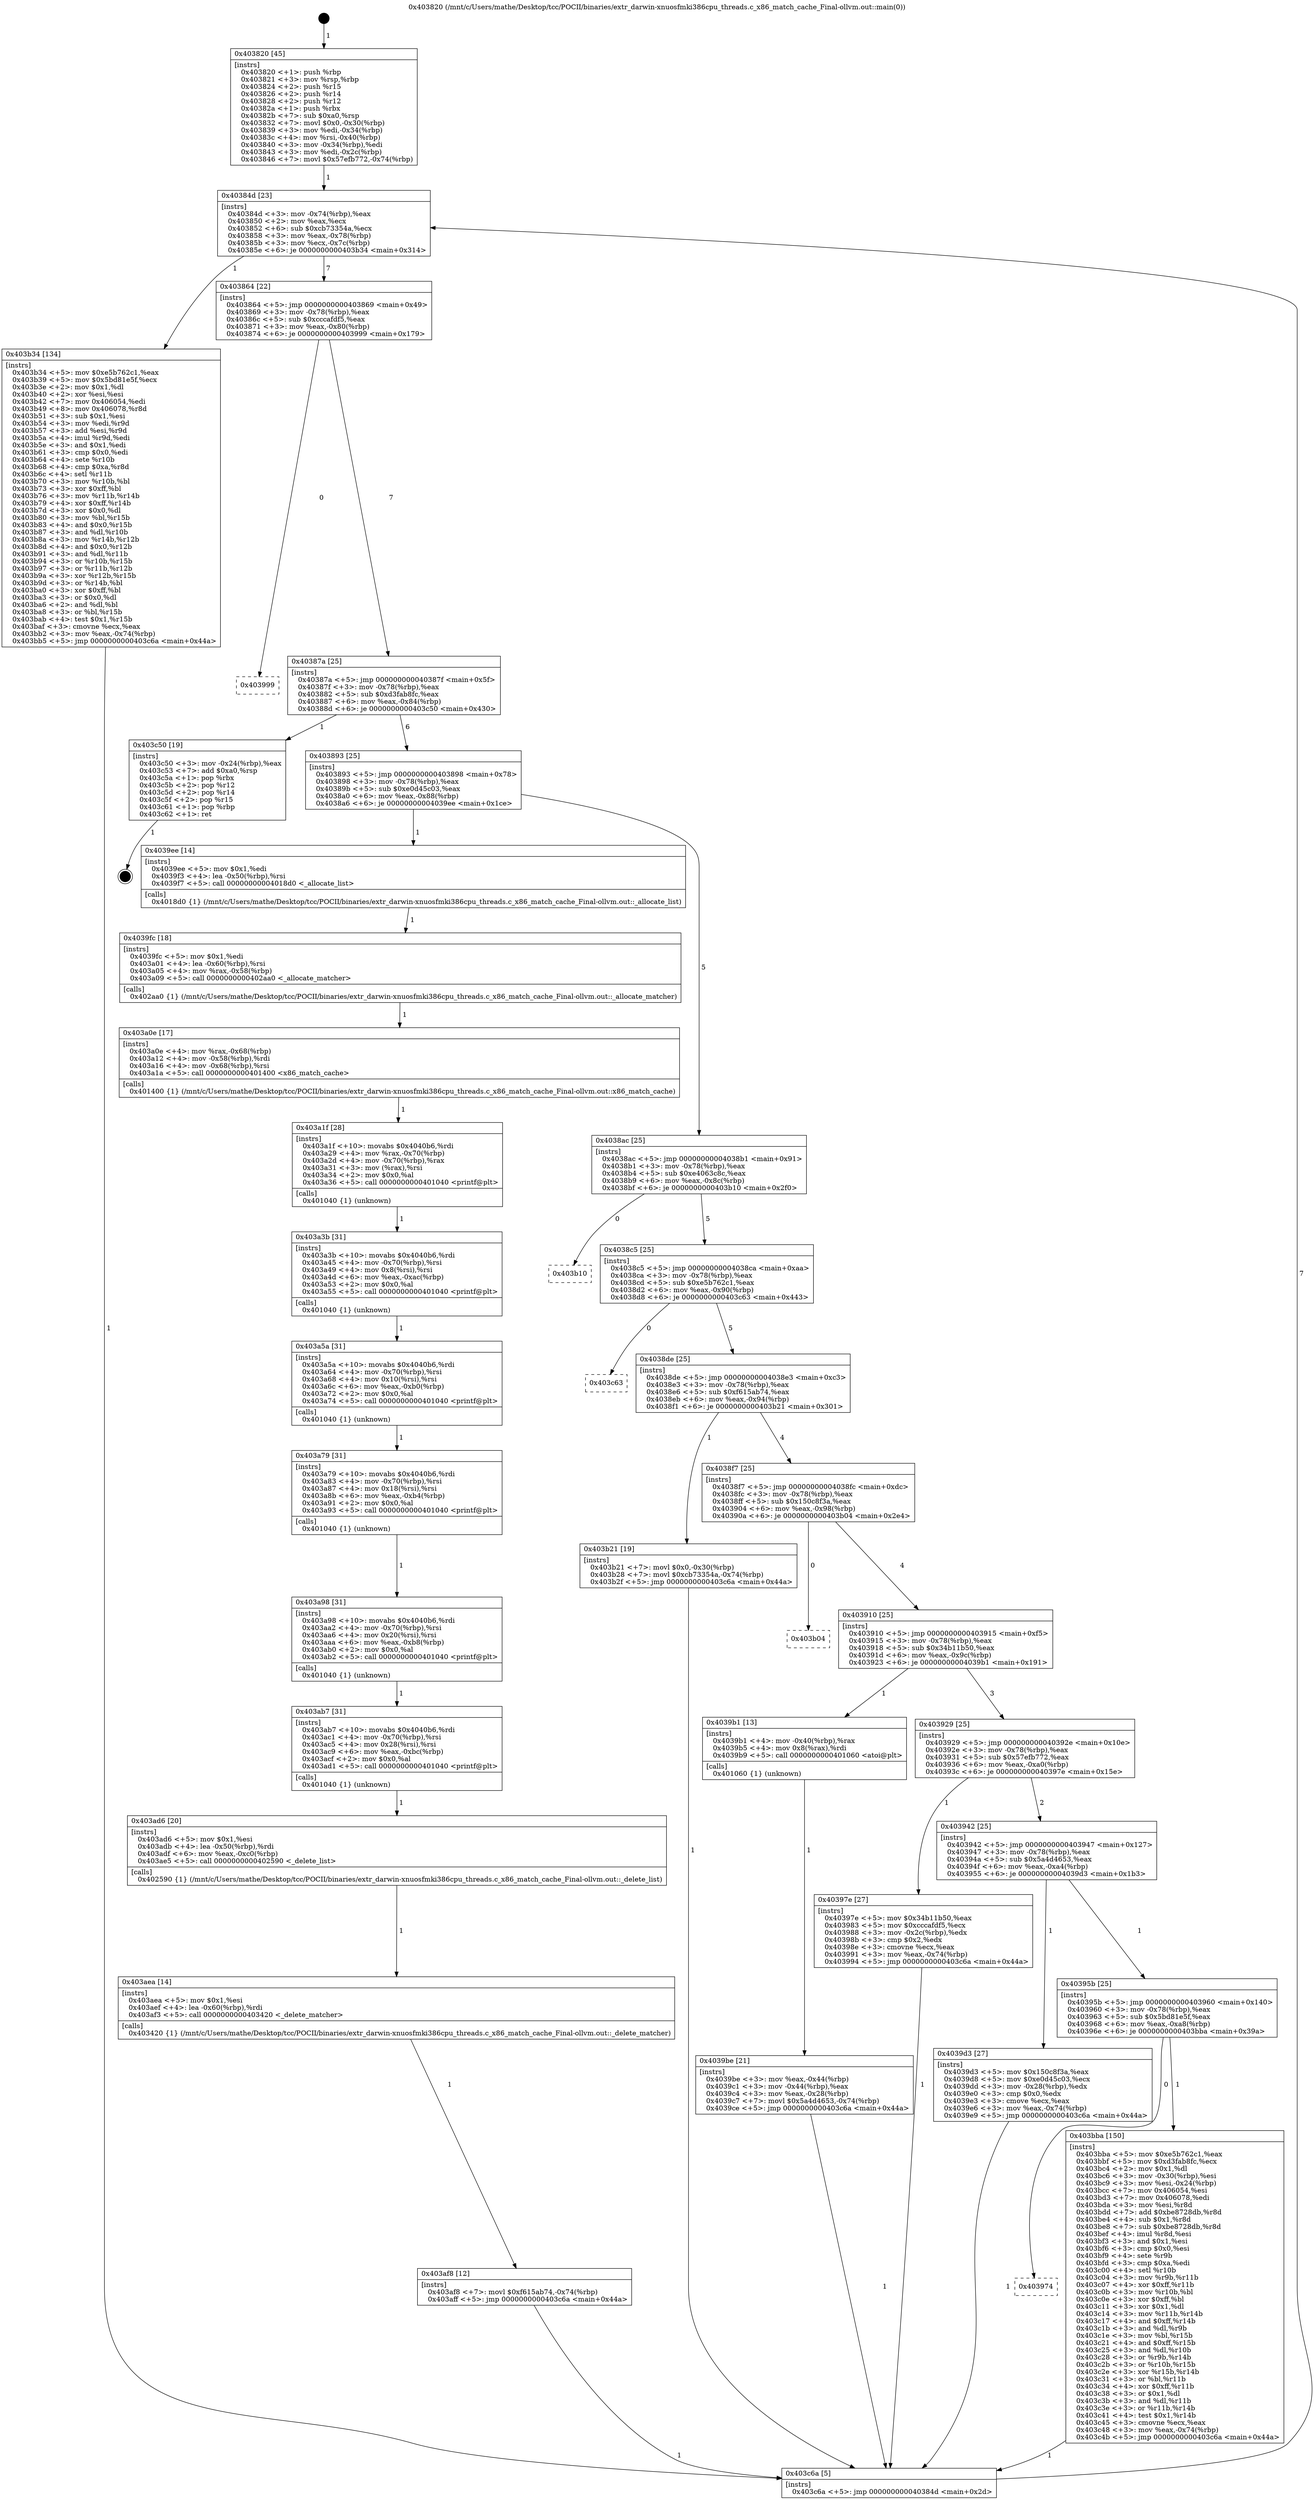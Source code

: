 digraph "0x403820" {
  label = "0x403820 (/mnt/c/Users/mathe/Desktop/tcc/POCII/binaries/extr_darwin-xnuosfmki386cpu_threads.c_x86_match_cache_Final-ollvm.out::main(0))"
  labelloc = "t"
  node[shape=record]

  Entry [label="",width=0.3,height=0.3,shape=circle,fillcolor=black,style=filled]
  "0x40384d" [label="{
     0x40384d [23]\l
     | [instrs]\l
     &nbsp;&nbsp;0x40384d \<+3\>: mov -0x74(%rbp),%eax\l
     &nbsp;&nbsp;0x403850 \<+2\>: mov %eax,%ecx\l
     &nbsp;&nbsp;0x403852 \<+6\>: sub $0xcb73354a,%ecx\l
     &nbsp;&nbsp;0x403858 \<+3\>: mov %eax,-0x78(%rbp)\l
     &nbsp;&nbsp;0x40385b \<+3\>: mov %ecx,-0x7c(%rbp)\l
     &nbsp;&nbsp;0x40385e \<+6\>: je 0000000000403b34 \<main+0x314\>\l
  }"]
  "0x403b34" [label="{
     0x403b34 [134]\l
     | [instrs]\l
     &nbsp;&nbsp;0x403b34 \<+5\>: mov $0xe5b762c1,%eax\l
     &nbsp;&nbsp;0x403b39 \<+5\>: mov $0x5bd81e5f,%ecx\l
     &nbsp;&nbsp;0x403b3e \<+2\>: mov $0x1,%dl\l
     &nbsp;&nbsp;0x403b40 \<+2\>: xor %esi,%esi\l
     &nbsp;&nbsp;0x403b42 \<+7\>: mov 0x406054,%edi\l
     &nbsp;&nbsp;0x403b49 \<+8\>: mov 0x406078,%r8d\l
     &nbsp;&nbsp;0x403b51 \<+3\>: sub $0x1,%esi\l
     &nbsp;&nbsp;0x403b54 \<+3\>: mov %edi,%r9d\l
     &nbsp;&nbsp;0x403b57 \<+3\>: add %esi,%r9d\l
     &nbsp;&nbsp;0x403b5a \<+4\>: imul %r9d,%edi\l
     &nbsp;&nbsp;0x403b5e \<+3\>: and $0x1,%edi\l
     &nbsp;&nbsp;0x403b61 \<+3\>: cmp $0x0,%edi\l
     &nbsp;&nbsp;0x403b64 \<+4\>: sete %r10b\l
     &nbsp;&nbsp;0x403b68 \<+4\>: cmp $0xa,%r8d\l
     &nbsp;&nbsp;0x403b6c \<+4\>: setl %r11b\l
     &nbsp;&nbsp;0x403b70 \<+3\>: mov %r10b,%bl\l
     &nbsp;&nbsp;0x403b73 \<+3\>: xor $0xff,%bl\l
     &nbsp;&nbsp;0x403b76 \<+3\>: mov %r11b,%r14b\l
     &nbsp;&nbsp;0x403b79 \<+4\>: xor $0xff,%r14b\l
     &nbsp;&nbsp;0x403b7d \<+3\>: xor $0x0,%dl\l
     &nbsp;&nbsp;0x403b80 \<+3\>: mov %bl,%r15b\l
     &nbsp;&nbsp;0x403b83 \<+4\>: and $0x0,%r15b\l
     &nbsp;&nbsp;0x403b87 \<+3\>: and %dl,%r10b\l
     &nbsp;&nbsp;0x403b8a \<+3\>: mov %r14b,%r12b\l
     &nbsp;&nbsp;0x403b8d \<+4\>: and $0x0,%r12b\l
     &nbsp;&nbsp;0x403b91 \<+3\>: and %dl,%r11b\l
     &nbsp;&nbsp;0x403b94 \<+3\>: or %r10b,%r15b\l
     &nbsp;&nbsp;0x403b97 \<+3\>: or %r11b,%r12b\l
     &nbsp;&nbsp;0x403b9a \<+3\>: xor %r12b,%r15b\l
     &nbsp;&nbsp;0x403b9d \<+3\>: or %r14b,%bl\l
     &nbsp;&nbsp;0x403ba0 \<+3\>: xor $0xff,%bl\l
     &nbsp;&nbsp;0x403ba3 \<+3\>: or $0x0,%dl\l
     &nbsp;&nbsp;0x403ba6 \<+2\>: and %dl,%bl\l
     &nbsp;&nbsp;0x403ba8 \<+3\>: or %bl,%r15b\l
     &nbsp;&nbsp;0x403bab \<+4\>: test $0x1,%r15b\l
     &nbsp;&nbsp;0x403baf \<+3\>: cmovne %ecx,%eax\l
     &nbsp;&nbsp;0x403bb2 \<+3\>: mov %eax,-0x74(%rbp)\l
     &nbsp;&nbsp;0x403bb5 \<+5\>: jmp 0000000000403c6a \<main+0x44a\>\l
  }"]
  "0x403864" [label="{
     0x403864 [22]\l
     | [instrs]\l
     &nbsp;&nbsp;0x403864 \<+5\>: jmp 0000000000403869 \<main+0x49\>\l
     &nbsp;&nbsp;0x403869 \<+3\>: mov -0x78(%rbp),%eax\l
     &nbsp;&nbsp;0x40386c \<+5\>: sub $0xcccafdf5,%eax\l
     &nbsp;&nbsp;0x403871 \<+3\>: mov %eax,-0x80(%rbp)\l
     &nbsp;&nbsp;0x403874 \<+6\>: je 0000000000403999 \<main+0x179\>\l
  }"]
  Exit [label="",width=0.3,height=0.3,shape=circle,fillcolor=black,style=filled,peripheries=2]
  "0x403999" [label="{
     0x403999\l
  }", style=dashed]
  "0x40387a" [label="{
     0x40387a [25]\l
     | [instrs]\l
     &nbsp;&nbsp;0x40387a \<+5\>: jmp 000000000040387f \<main+0x5f\>\l
     &nbsp;&nbsp;0x40387f \<+3\>: mov -0x78(%rbp),%eax\l
     &nbsp;&nbsp;0x403882 \<+5\>: sub $0xd3fab8fc,%eax\l
     &nbsp;&nbsp;0x403887 \<+6\>: mov %eax,-0x84(%rbp)\l
     &nbsp;&nbsp;0x40388d \<+6\>: je 0000000000403c50 \<main+0x430\>\l
  }"]
  "0x403974" [label="{
     0x403974\l
  }", style=dashed]
  "0x403c50" [label="{
     0x403c50 [19]\l
     | [instrs]\l
     &nbsp;&nbsp;0x403c50 \<+3\>: mov -0x24(%rbp),%eax\l
     &nbsp;&nbsp;0x403c53 \<+7\>: add $0xa0,%rsp\l
     &nbsp;&nbsp;0x403c5a \<+1\>: pop %rbx\l
     &nbsp;&nbsp;0x403c5b \<+2\>: pop %r12\l
     &nbsp;&nbsp;0x403c5d \<+2\>: pop %r14\l
     &nbsp;&nbsp;0x403c5f \<+2\>: pop %r15\l
     &nbsp;&nbsp;0x403c61 \<+1\>: pop %rbp\l
     &nbsp;&nbsp;0x403c62 \<+1\>: ret\l
  }"]
  "0x403893" [label="{
     0x403893 [25]\l
     | [instrs]\l
     &nbsp;&nbsp;0x403893 \<+5\>: jmp 0000000000403898 \<main+0x78\>\l
     &nbsp;&nbsp;0x403898 \<+3\>: mov -0x78(%rbp),%eax\l
     &nbsp;&nbsp;0x40389b \<+5\>: sub $0xe0d45c03,%eax\l
     &nbsp;&nbsp;0x4038a0 \<+6\>: mov %eax,-0x88(%rbp)\l
     &nbsp;&nbsp;0x4038a6 \<+6\>: je 00000000004039ee \<main+0x1ce\>\l
  }"]
  "0x403bba" [label="{
     0x403bba [150]\l
     | [instrs]\l
     &nbsp;&nbsp;0x403bba \<+5\>: mov $0xe5b762c1,%eax\l
     &nbsp;&nbsp;0x403bbf \<+5\>: mov $0xd3fab8fc,%ecx\l
     &nbsp;&nbsp;0x403bc4 \<+2\>: mov $0x1,%dl\l
     &nbsp;&nbsp;0x403bc6 \<+3\>: mov -0x30(%rbp),%esi\l
     &nbsp;&nbsp;0x403bc9 \<+3\>: mov %esi,-0x24(%rbp)\l
     &nbsp;&nbsp;0x403bcc \<+7\>: mov 0x406054,%esi\l
     &nbsp;&nbsp;0x403bd3 \<+7\>: mov 0x406078,%edi\l
     &nbsp;&nbsp;0x403bda \<+3\>: mov %esi,%r8d\l
     &nbsp;&nbsp;0x403bdd \<+7\>: add $0xbe8728db,%r8d\l
     &nbsp;&nbsp;0x403be4 \<+4\>: sub $0x1,%r8d\l
     &nbsp;&nbsp;0x403be8 \<+7\>: sub $0xbe8728db,%r8d\l
     &nbsp;&nbsp;0x403bef \<+4\>: imul %r8d,%esi\l
     &nbsp;&nbsp;0x403bf3 \<+3\>: and $0x1,%esi\l
     &nbsp;&nbsp;0x403bf6 \<+3\>: cmp $0x0,%esi\l
     &nbsp;&nbsp;0x403bf9 \<+4\>: sete %r9b\l
     &nbsp;&nbsp;0x403bfd \<+3\>: cmp $0xa,%edi\l
     &nbsp;&nbsp;0x403c00 \<+4\>: setl %r10b\l
     &nbsp;&nbsp;0x403c04 \<+3\>: mov %r9b,%r11b\l
     &nbsp;&nbsp;0x403c07 \<+4\>: xor $0xff,%r11b\l
     &nbsp;&nbsp;0x403c0b \<+3\>: mov %r10b,%bl\l
     &nbsp;&nbsp;0x403c0e \<+3\>: xor $0xff,%bl\l
     &nbsp;&nbsp;0x403c11 \<+3\>: xor $0x1,%dl\l
     &nbsp;&nbsp;0x403c14 \<+3\>: mov %r11b,%r14b\l
     &nbsp;&nbsp;0x403c17 \<+4\>: and $0xff,%r14b\l
     &nbsp;&nbsp;0x403c1b \<+3\>: and %dl,%r9b\l
     &nbsp;&nbsp;0x403c1e \<+3\>: mov %bl,%r15b\l
     &nbsp;&nbsp;0x403c21 \<+4\>: and $0xff,%r15b\l
     &nbsp;&nbsp;0x403c25 \<+3\>: and %dl,%r10b\l
     &nbsp;&nbsp;0x403c28 \<+3\>: or %r9b,%r14b\l
     &nbsp;&nbsp;0x403c2b \<+3\>: or %r10b,%r15b\l
     &nbsp;&nbsp;0x403c2e \<+3\>: xor %r15b,%r14b\l
     &nbsp;&nbsp;0x403c31 \<+3\>: or %bl,%r11b\l
     &nbsp;&nbsp;0x403c34 \<+4\>: xor $0xff,%r11b\l
     &nbsp;&nbsp;0x403c38 \<+3\>: or $0x1,%dl\l
     &nbsp;&nbsp;0x403c3b \<+3\>: and %dl,%r11b\l
     &nbsp;&nbsp;0x403c3e \<+3\>: or %r11b,%r14b\l
     &nbsp;&nbsp;0x403c41 \<+4\>: test $0x1,%r14b\l
     &nbsp;&nbsp;0x403c45 \<+3\>: cmovne %ecx,%eax\l
     &nbsp;&nbsp;0x403c48 \<+3\>: mov %eax,-0x74(%rbp)\l
     &nbsp;&nbsp;0x403c4b \<+5\>: jmp 0000000000403c6a \<main+0x44a\>\l
  }"]
  "0x4039ee" [label="{
     0x4039ee [14]\l
     | [instrs]\l
     &nbsp;&nbsp;0x4039ee \<+5\>: mov $0x1,%edi\l
     &nbsp;&nbsp;0x4039f3 \<+4\>: lea -0x50(%rbp),%rsi\l
     &nbsp;&nbsp;0x4039f7 \<+5\>: call 00000000004018d0 \<_allocate_list\>\l
     | [calls]\l
     &nbsp;&nbsp;0x4018d0 \{1\} (/mnt/c/Users/mathe/Desktop/tcc/POCII/binaries/extr_darwin-xnuosfmki386cpu_threads.c_x86_match_cache_Final-ollvm.out::_allocate_list)\l
  }"]
  "0x4038ac" [label="{
     0x4038ac [25]\l
     | [instrs]\l
     &nbsp;&nbsp;0x4038ac \<+5\>: jmp 00000000004038b1 \<main+0x91\>\l
     &nbsp;&nbsp;0x4038b1 \<+3\>: mov -0x78(%rbp),%eax\l
     &nbsp;&nbsp;0x4038b4 \<+5\>: sub $0xe4063c8c,%eax\l
     &nbsp;&nbsp;0x4038b9 \<+6\>: mov %eax,-0x8c(%rbp)\l
     &nbsp;&nbsp;0x4038bf \<+6\>: je 0000000000403b10 \<main+0x2f0\>\l
  }"]
  "0x403af8" [label="{
     0x403af8 [12]\l
     | [instrs]\l
     &nbsp;&nbsp;0x403af8 \<+7\>: movl $0xf615ab74,-0x74(%rbp)\l
     &nbsp;&nbsp;0x403aff \<+5\>: jmp 0000000000403c6a \<main+0x44a\>\l
  }"]
  "0x403b10" [label="{
     0x403b10\l
  }", style=dashed]
  "0x4038c5" [label="{
     0x4038c5 [25]\l
     | [instrs]\l
     &nbsp;&nbsp;0x4038c5 \<+5\>: jmp 00000000004038ca \<main+0xaa\>\l
     &nbsp;&nbsp;0x4038ca \<+3\>: mov -0x78(%rbp),%eax\l
     &nbsp;&nbsp;0x4038cd \<+5\>: sub $0xe5b762c1,%eax\l
     &nbsp;&nbsp;0x4038d2 \<+6\>: mov %eax,-0x90(%rbp)\l
     &nbsp;&nbsp;0x4038d8 \<+6\>: je 0000000000403c63 \<main+0x443\>\l
  }"]
  "0x403aea" [label="{
     0x403aea [14]\l
     | [instrs]\l
     &nbsp;&nbsp;0x403aea \<+5\>: mov $0x1,%esi\l
     &nbsp;&nbsp;0x403aef \<+4\>: lea -0x60(%rbp),%rdi\l
     &nbsp;&nbsp;0x403af3 \<+5\>: call 0000000000403420 \<_delete_matcher\>\l
     | [calls]\l
     &nbsp;&nbsp;0x403420 \{1\} (/mnt/c/Users/mathe/Desktop/tcc/POCII/binaries/extr_darwin-xnuosfmki386cpu_threads.c_x86_match_cache_Final-ollvm.out::_delete_matcher)\l
  }"]
  "0x403c63" [label="{
     0x403c63\l
  }", style=dashed]
  "0x4038de" [label="{
     0x4038de [25]\l
     | [instrs]\l
     &nbsp;&nbsp;0x4038de \<+5\>: jmp 00000000004038e3 \<main+0xc3\>\l
     &nbsp;&nbsp;0x4038e3 \<+3\>: mov -0x78(%rbp),%eax\l
     &nbsp;&nbsp;0x4038e6 \<+5\>: sub $0xf615ab74,%eax\l
     &nbsp;&nbsp;0x4038eb \<+6\>: mov %eax,-0x94(%rbp)\l
     &nbsp;&nbsp;0x4038f1 \<+6\>: je 0000000000403b21 \<main+0x301\>\l
  }"]
  "0x403ad6" [label="{
     0x403ad6 [20]\l
     | [instrs]\l
     &nbsp;&nbsp;0x403ad6 \<+5\>: mov $0x1,%esi\l
     &nbsp;&nbsp;0x403adb \<+4\>: lea -0x50(%rbp),%rdi\l
     &nbsp;&nbsp;0x403adf \<+6\>: mov %eax,-0xc0(%rbp)\l
     &nbsp;&nbsp;0x403ae5 \<+5\>: call 0000000000402590 \<_delete_list\>\l
     | [calls]\l
     &nbsp;&nbsp;0x402590 \{1\} (/mnt/c/Users/mathe/Desktop/tcc/POCII/binaries/extr_darwin-xnuosfmki386cpu_threads.c_x86_match_cache_Final-ollvm.out::_delete_list)\l
  }"]
  "0x403b21" [label="{
     0x403b21 [19]\l
     | [instrs]\l
     &nbsp;&nbsp;0x403b21 \<+7\>: movl $0x0,-0x30(%rbp)\l
     &nbsp;&nbsp;0x403b28 \<+7\>: movl $0xcb73354a,-0x74(%rbp)\l
     &nbsp;&nbsp;0x403b2f \<+5\>: jmp 0000000000403c6a \<main+0x44a\>\l
  }"]
  "0x4038f7" [label="{
     0x4038f7 [25]\l
     | [instrs]\l
     &nbsp;&nbsp;0x4038f7 \<+5\>: jmp 00000000004038fc \<main+0xdc\>\l
     &nbsp;&nbsp;0x4038fc \<+3\>: mov -0x78(%rbp),%eax\l
     &nbsp;&nbsp;0x4038ff \<+5\>: sub $0x150c8f3a,%eax\l
     &nbsp;&nbsp;0x403904 \<+6\>: mov %eax,-0x98(%rbp)\l
     &nbsp;&nbsp;0x40390a \<+6\>: je 0000000000403b04 \<main+0x2e4\>\l
  }"]
  "0x403ab7" [label="{
     0x403ab7 [31]\l
     | [instrs]\l
     &nbsp;&nbsp;0x403ab7 \<+10\>: movabs $0x4040b6,%rdi\l
     &nbsp;&nbsp;0x403ac1 \<+4\>: mov -0x70(%rbp),%rsi\l
     &nbsp;&nbsp;0x403ac5 \<+4\>: mov 0x28(%rsi),%rsi\l
     &nbsp;&nbsp;0x403ac9 \<+6\>: mov %eax,-0xbc(%rbp)\l
     &nbsp;&nbsp;0x403acf \<+2\>: mov $0x0,%al\l
     &nbsp;&nbsp;0x403ad1 \<+5\>: call 0000000000401040 \<printf@plt\>\l
     | [calls]\l
     &nbsp;&nbsp;0x401040 \{1\} (unknown)\l
  }"]
  "0x403b04" [label="{
     0x403b04\l
  }", style=dashed]
  "0x403910" [label="{
     0x403910 [25]\l
     | [instrs]\l
     &nbsp;&nbsp;0x403910 \<+5\>: jmp 0000000000403915 \<main+0xf5\>\l
     &nbsp;&nbsp;0x403915 \<+3\>: mov -0x78(%rbp),%eax\l
     &nbsp;&nbsp;0x403918 \<+5\>: sub $0x34b11b50,%eax\l
     &nbsp;&nbsp;0x40391d \<+6\>: mov %eax,-0x9c(%rbp)\l
     &nbsp;&nbsp;0x403923 \<+6\>: je 00000000004039b1 \<main+0x191\>\l
  }"]
  "0x403a98" [label="{
     0x403a98 [31]\l
     | [instrs]\l
     &nbsp;&nbsp;0x403a98 \<+10\>: movabs $0x4040b6,%rdi\l
     &nbsp;&nbsp;0x403aa2 \<+4\>: mov -0x70(%rbp),%rsi\l
     &nbsp;&nbsp;0x403aa6 \<+4\>: mov 0x20(%rsi),%rsi\l
     &nbsp;&nbsp;0x403aaa \<+6\>: mov %eax,-0xb8(%rbp)\l
     &nbsp;&nbsp;0x403ab0 \<+2\>: mov $0x0,%al\l
     &nbsp;&nbsp;0x403ab2 \<+5\>: call 0000000000401040 \<printf@plt\>\l
     | [calls]\l
     &nbsp;&nbsp;0x401040 \{1\} (unknown)\l
  }"]
  "0x4039b1" [label="{
     0x4039b1 [13]\l
     | [instrs]\l
     &nbsp;&nbsp;0x4039b1 \<+4\>: mov -0x40(%rbp),%rax\l
     &nbsp;&nbsp;0x4039b5 \<+4\>: mov 0x8(%rax),%rdi\l
     &nbsp;&nbsp;0x4039b9 \<+5\>: call 0000000000401060 \<atoi@plt\>\l
     | [calls]\l
     &nbsp;&nbsp;0x401060 \{1\} (unknown)\l
  }"]
  "0x403929" [label="{
     0x403929 [25]\l
     | [instrs]\l
     &nbsp;&nbsp;0x403929 \<+5\>: jmp 000000000040392e \<main+0x10e\>\l
     &nbsp;&nbsp;0x40392e \<+3\>: mov -0x78(%rbp),%eax\l
     &nbsp;&nbsp;0x403931 \<+5\>: sub $0x57efb772,%eax\l
     &nbsp;&nbsp;0x403936 \<+6\>: mov %eax,-0xa0(%rbp)\l
     &nbsp;&nbsp;0x40393c \<+6\>: je 000000000040397e \<main+0x15e\>\l
  }"]
  "0x403a79" [label="{
     0x403a79 [31]\l
     | [instrs]\l
     &nbsp;&nbsp;0x403a79 \<+10\>: movabs $0x4040b6,%rdi\l
     &nbsp;&nbsp;0x403a83 \<+4\>: mov -0x70(%rbp),%rsi\l
     &nbsp;&nbsp;0x403a87 \<+4\>: mov 0x18(%rsi),%rsi\l
     &nbsp;&nbsp;0x403a8b \<+6\>: mov %eax,-0xb4(%rbp)\l
     &nbsp;&nbsp;0x403a91 \<+2\>: mov $0x0,%al\l
     &nbsp;&nbsp;0x403a93 \<+5\>: call 0000000000401040 \<printf@plt\>\l
     | [calls]\l
     &nbsp;&nbsp;0x401040 \{1\} (unknown)\l
  }"]
  "0x40397e" [label="{
     0x40397e [27]\l
     | [instrs]\l
     &nbsp;&nbsp;0x40397e \<+5\>: mov $0x34b11b50,%eax\l
     &nbsp;&nbsp;0x403983 \<+5\>: mov $0xcccafdf5,%ecx\l
     &nbsp;&nbsp;0x403988 \<+3\>: mov -0x2c(%rbp),%edx\l
     &nbsp;&nbsp;0x40398b \<+3\>: cmp $0x2,%edx\l
     &nbsp;&nbsp;0x40398e \<+3\>: cmovne %ecx,%eax\l
     &nbsp;&nbsp;0x403991 \<+3\>: mov %eax,-0x74(%rbp)\l
     &nbsp;&nbsp;0x403994 \<+5\>: jmp 0000000000403c6a \<main+0x44a\>\l
  }"]
  "0x403942" [label="{
     0x403942 [25]\l
     | [instrs]\l
     &nbsp;&nbsp;0x403942 \<+5\>: jmp 0000000000403947 \<main+0x127\>\l
     &nbsp;&nbsp;0x403947 \<+3\>: mov -0x78(%rbp),%eax\l
     &nbsp;&nbsp;0x40394a \<+5\>: sub $0x5a4d4653,%eax\l
     &nbsp;&nbsp;0x40394f \<+6\>: mov %eax,-0xa4(%rbp)\l
     &nbsp;&nbsp;0x403955 \<+6\>: je 00000000004039d3 \<main+0x1b3\>\l
  }"]
  "0x403c6a" [label="{
     0x403c6a [5]\l
     | [instrs]\l
     &nbsp;&nbsp;0x403c6a \<+5\>: jmp 000000000040384d \<main+0x2d\>\l
  }"]
  "0x403820" [label="{
     0x403820 [45]\l
     | [instrs]\l
     &nbsp;&nbsp;0x403820 \<+1\>: push %rbp\l
     &nbsp;&nbsp;0x403821 \<+3\>: mov %rsp,%rbp\l
     &nbsp;&nbsp;0x403824 \<+2\>: push %r15\l
     &nbsp;&nbsp;0x403826 \<+2\>: push %r14\l
     &nbsp;&nbsp;0x403828 \<+2\>: push %r12\l
     &nbsp;&nbsp;0x40382a \<+1\>: push %rbx\l
     &nbsp;&nbsp;0x40382b \<+7\>: sub $0xa0,%rsp\l
     &nbsp;&nbsp;0x403832 \<+7\>: movl $0x0,-0x30(%rbp)\l
     &nbsp;&nbsp;0x403839 \<+3\>: mov %edi,-0x34(%rbp)\l
     &nbsp;&nbsp;0x40383c \<+4\>: mov %rsi,-0x40(%rbp)\l
     &nbsp;&nbsp;0x403840 \<+3\>: mov -0x34(%rbp),%edi\l
     &nbsp;&nbsp;0x403843 \<+3\>: mov %edi,-0x2c(%rbp)\l
     &nbsp;&nbsp;0x403846 \<+7\>: movl $0x57efb772,-0x74(%rbp)\l
  }"]
  "0x4039be" [label="{
     0x4039be [21]\l
     | [instrs]\l
     &nbsp;&nbsp;0x4039be \<+3\>: mov %eax,-0x44(%rbp)\l
     &nbsp;&nbsp;0x4039c1 \<+3\>: mov -0x44(%rbp),%eax\l
     &nbsp;&nbsp;0x4039c4 \<+3\>: mov %eax,-0x28(%rbp)\l
     &nbsp;&nbsp;0x4039c7 \<+7\>: movl $0x5a4d4653,-0x74(%rbp)\l
     &nbsp;&nbsp;0x4039ce \<+5\>: jmp 0000000000403c6a \<main+0x44a\>\l
  }"]
  "0x403a5a" [label="{
     0x403a5a [31]\l
     | [instrs]\l
     &nbsp;&nbsp;0x403a5a \<+10\>: movabs $0x4040b6,%rdi\l
     &nbsp;&nbsp;0x403a64 \<+4\>: mov -0x70(%rbp),%rsi\l
     &nbsp;&nbsp;0x403a68 \<+4\>: mov 0x10(%rsi),%rsi\l
     &nbsp;&nbsp;0x403a6c \<+6\>: mov %eax,-0xb0(%rbp)\l
     &nbsp;&nbsp;0x403a72 \<+2\>: mov $0x0,%al\l
     &nbsp;&nbsp;0x403a74 \<+5\>: call 0000000000401040 \<printf@plt\>\l
     | [calls]\l
     &nbsp;&nbsp;0x401040 \{1\} (unknown)\l
  }"]
  "0x4039d3" [label="{
     0x4039d3 [27]\l
     | [instrs]\l
     &nbsp;&nbsp;0x4039d3 \<+5\>: mov $0x150c8f3a,%eax\l
     &nbsp;&nbsp;0x4039d8 \<+5\>: mov $0xe0d45c03,%ecx\l
     &nbsp;&nbsp;0x4039dd \<+3\>: mov -0x28(%rbp),%edx\l
     &nbsp;&nbsp;0x4039e0 \<+3\>: cmp $0x0,%edx\l
     &nbsp;&nbsp;0x4039e3 \<+3\>: cmove %ecx,%eax\l
     &nbsp;&nbsp;0x4039e6 \<+3\>: mov %eax,-0x74(%rbp)\l
     &nbsp;&nbsp;0x4039e9 \<+5\>: jmp 0000000000403c6a \<main+0x44a\>\l
  }"]
  "0x40395b" [label="{
     0x40395b [25]\l
     | [instrs]\l
     &nbsp;&nbsp;0x40395b \<+5\>: jmp 0000000000403960 \<main+0x140\>\l
     &nbsp;&nbsp;0x403960 \<+3\>: mov -0x78(%rbp),%eax\l
     &nbsp;&nbsp;0x403963 \<+5\>: sub $0x5bd81e5f,%eax\l
     &nbsp;&nbsp;0x403968 \<+6\>: mov %eax,-0xa8(%rbp)\l
     &nbsp;&nbsp;0x40396e \<+6\>: je 0000000000403bba \<main+0x39a\>\l
  }"]
  "0x4039fc" [label="{
     0x4039fc [18]\l
     | [instrs]\l
     &nbsp;&nbsp;0x4039fc \<+5\>: mov $0x1,%edi\l
     &nbsp;&nbsp;0x403a01 \<+4\>: lea -0x60(%rbp),%rsi\l
     &nbsp;&nbsp;0x403a05 \<+4\>: mov %rax,-0x58(%rbp)\l
     &nbsp;&nbsp;0x403a09 \<+5\>: call 0000000000402aa0 \<_allocate_matcher\>\l
     | [calls]\l
     &nbsp;&nbsp;0x402aa0 \{1\} (/mnt/c/Users/mathe/Desktop/tcc/POCII/binaries/extr_darwin-xnuosfmki386cpu_threads.c_x86_match_cache_Final-ollvm.out::_allocate_matcher)\l
  }"]
  "0x403a0e" [label="{
     0x403a0e [17]\l
     | [instrs]\l
     &nbsp;&nbsp;0x403a0e \<+4\>: mov %rax,-0x68(%rbp)\l
     &nbsp;&nbsp;0x403a12 \<+4\>: mov -0x58(%rbp),%rdi\l
     &nbsp;&nbsp;0x403a16 \<+4\>: mov -0x68(%rbp),%rsi\l
     &nbsp;&nbsp;0x403a1a \<+5\>: call 0000000000401400 \<x86_match_cache\>\l
     | [calls]\l
     &nbsp;&nbsp;0x401400 \{1\} (/mnt/c/Users/mathe/Desktop/tcc/POCII/binaries/extr_darwin-xnuosfmki386cpu_threads.c_x86_match_cache_Final-ollvm.out::x86_match_cache)\l
  }"]
  "0x403a1f" [label="{
     0x403a1f [28]\l
     | [instrs]\l
     &nbsp;&nbsp;0x403a1f \<+10\>: movabs $0x4040b6,%rdi\l
     &nbsp;&nbsp;0x403a29 \<+4\>: mov %rax,-0x70(%rbp)\l
     &nbsp;&nbsp;0x403a2d \<+4\>: mov -0x70(%rbp),%rax\l
     &nbsp;&nbsp;0x403a31 \<+3\>: mov (%rax),%rsi\l
     &nbsp;&nbsp;0x403a34 \<+2\>: mov $0x0,%al\l
     &nbsp;&nbsp;0x403a36 \<+5\>: call 0000000000401040 \<printf@plt\>\l
     | [calls]\l
     &nbsp;&nbsp;0x401040 \{1\} (unknown)\l
  }"]
  "0x403a3b" [label="{
     0x403a3b [31]\l
     | [instrs]\l
     &nbsp;&nbsp;0x403a3b \<+10\>: movabs $0x4040b6,%rdi\l
     &nbsp;&nbsp;0x403a45 \<+4\>: mov -0x70(%rbp),%rsi\l
     &nbsp;&nbsp;0x403a49 \<+4\>: mov 0x8(%rsi),%rsi\l
     &nbsp;&nbsp;0x403a4d \<+6\>: mov %eax,-0xac(%rbp)\l
     &nbsp;&nbsp;0x403a53 \<+2\>: mov $0x0,%al\l
     &nbsp;&nbsp;0x403a55 \<+5\>: call 0000000000401040 \<printf@plt\>\l
     | [calls]\l
     &nbsp;&nbsp;0x401040 \{1\} (unknown)\l
  }"]
  Entry -> "0x403820" [label=" 1"]
  "0x40384d" -> "0x403b34" [label=" 1"]
  "0x40384d" -> "0x403864" [label=" 7"]
  "0x403c50" -> Exit [label=" 1"]
  "0x403864" -> "0x403999" [label=" 0"]
  "0x403864" -> "0x40387a" [label=" 7"]
  "0x403bba" -> "0x403c6a" [label=" 1"]
  "0x40387a" -> "0x403c50" [label=" 1"]
  "0x40387a" -> "0x403893" [label=" 6"]
  "0x40395b" -> "0x403974" [label=" 0"]
  "0x403893" -> "0x4039ee" [label=" 1"]
  "0x403893" -> "0x4038ac" [label=" 5"]
  "0x40395b" -> "0x403bba" [label=" 1"]
  "0x4038ac" -> "0x403b10" [label=" 0"]
  "0x4038ac" -> "0x4038c5" [label=" 5"]
  "0x403b34" -> "0x403c6a" [label=" 1"]
  "0x4038c5" -> "0x403c63" [label=" 0"]
  "0x4038c5" -> "0x4038de" [label=" 5"]
  "0x403b21" -> "0x403c6a" [label=" 1"]
  "0x4038de" -> "0x403b21" [label=" 1"]
  "0x4038de" -> "0x4038f7" [label=" 4"]
  "0x403af8" -> "0x403c6a" [label=" 1"]
  "0x4038f7" -> "0x403b04" [label=" 0"]
  "0x4038f7" -> "0x403910" [label=" 4"]
  "0x403aea" -> "0x403af8" [label=" 1"]
  "0x403910" -> "0x4039b1" [label=" 1"]
  "0x403910" -> "0x403929" [label=" 3"]
  "0x403ad6" -> "0x403aea" [label=" 1"]
  "0x403929" -> "0x40397e" [label=" 1"]
  "0x403929" -> "0x403942" [label=" 2"]
  "0x40397e" -> "0x403c6a" [label=" 1"]
  "0x403820" -> "0x40384d" [label=" 1"]
  "0x403c6a" -> "0x40384d" [label=" 7"]
  "0x4039b1" -> "0x4039be" [label=" 1"]
  "0x4039be" -> "0x403c6a" [label=" 1"]
  "0x403ab7" -> "0x403ad6" [label=" 1"]
  "0x403942" -> "0x4039d3" [label=" 1"]
  "0x403942" -> "0x40395b" [label=" 1"]
  "0x4039d3" -> "0x403c6a" [label=" 1"]
  "0x4039ee" -> "0x4039fc" [label=" 1"]
  "0x4039fc" -> "0x403a0e" [label=" 1"]
  "0x403a0e" -> "0x403a1f" [label=" 1"]
  "0x403a1f" -> "0x403a3b" [label=" 1"]
  "0x403a3b" -> "0x403a5a" [label=" 1"]
  "0x403a5a" -> "0x403a79" [label=" 1"]
  "0x403a79" -> "0x403a98" [label=" 1"]
  "0x403a98" -> "0x403ab7" [label=" 1"]
}
